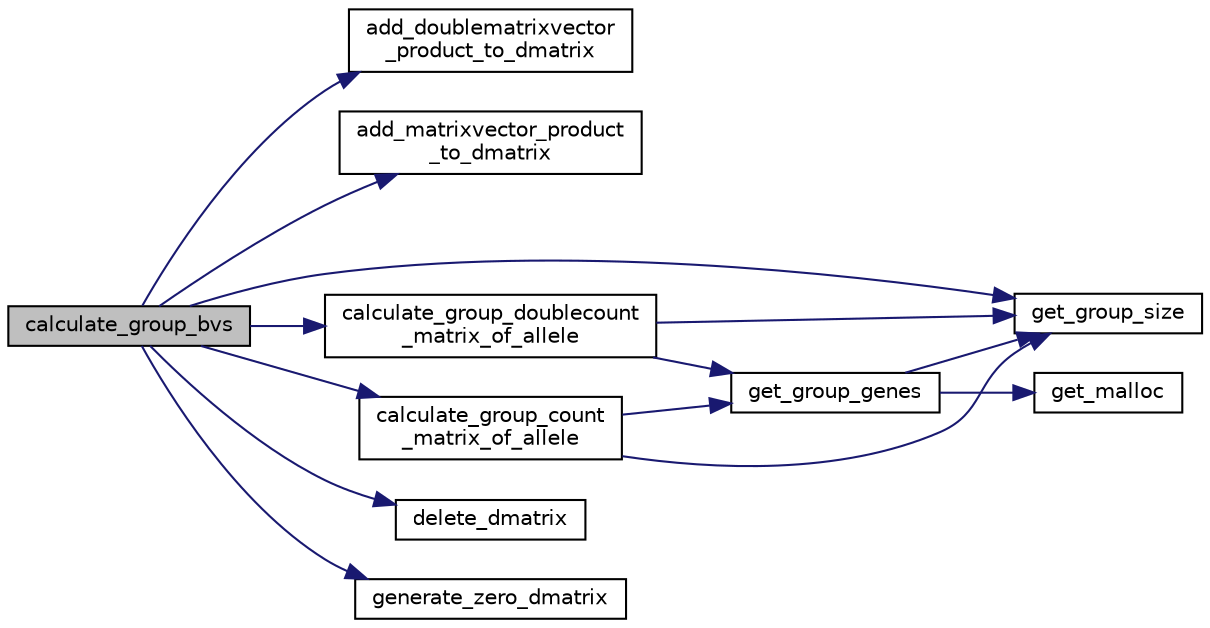 digraph "calculate_group_bvs"
{
 // LATEX_PDF_SIZE
  edge [fontname="Helvetica",fontsize="10",labelfontname="Helvetica",labelfontsize="10"];
  node [fontname="Helvetica",fontsize="10",shape=record];
  rankdir="LR";
  Node1 [label="calculate_group_bvs",height=0.2,width=0.4,color="black", fillcolor="grey75", style="filled", fontcolor="black",tooltip="Calculates the fitness metric/breeding value for each genotype in the AlleleMatrix in a certain group..."];
  Node1 -> Node2 [color="midnightblue",fontsize="10",style="solid",fontname="Helvetica"];
  Node2 [label="add_doublematrixvector\l_product_to_dmatrix",height=0.2,width=0.4,color="black", fillcolor="white", style="filled",URL="$group__maths.html#gad2c9cda1aab9679e0bfe3c88959213c6",tooltip="Multiply two sets of a DecimalMatrix and vector, and add both products to the first column of a provi..."];
  Node1 -> Node3 [color="midnightblue",fontsize="10",style="solid",fontname="Helvetica"];
  Node3 [label="add_matrixvector_product\l_to_dmatrix",height=0.2,width=0.4,color="black", fillcolor="white", style="filled",URL="$group__maths.html#gabb8addf721442aecdd7dca3dfd955c3c",tooltip="Multiply a DecimalMatrix to a vector, and add that product to the first column of a provided DecimalM..."];
  Node1 -> Node4 [color="midnightblue",fontsize="10",style="solid",fontname="Helvetica"];
  Node4 [label="calculate_group_count\l_matrix_of_allele",height=0.2,width=0.4,color="black", fillcolor="white", style="filled",URL="$group__calculators.html#gad86ea5492e6c1cf918d6449a9eb530de",tooltip="Calculates the number of times at each marker that a particular allele appears for each genotype in a..."];
  Node4 -> Node5 [color="midnightblue",fontsize="10",style="solid",fontname="Helvetica"];
  Node5 [label="get_group_genes",height=0.2,width=0.4,color="black", fillcolor="white", style="filled",URL="$group__getters.html#gab6a654922ed92b3a42e3e36ecea50d07",tooltip="Gets a shallow copy of the genes/alleles of each member of the group."];
  Node5 -> Node6 [color="midnightblue",fontsize="10",style="solid",fontname="Helvetica"];
  Node6 [label="get_group_size",height=0.2,width=0.4,color="black", fillcolor="white", style="filled",URL="$group__getters.html#gad6d2b66296cd80f5bfe303e06de7935c",tooltip="Function to count the number of genotypes that currently belong to the specified group."];
  Node5 -> Node7 [color="midnightblue",fontsize="10",style="solid",fontname="Helvetica"];
  Node7 [label="get_malloc",height=0.2,width=0.4,color="black", fillcolor="white", style="filled",URL="$group__supporters.html#ga08d9e7703e6779d2122baa4309fca0ab",tooltip="Replace calls to malloc direct with this function, which errors and exits with status 2 if memory all..."];
  Node4 -> Node6 [color="midnightblue",fontsize="10",style="solid",fontname="Helvetica"];
  Node1 -> Node8 [color="midnightblue",fontsize="10",style="solid",fontname="Helvetica"];
  Node8 [label="calculate_group_doublecount\l_matrix_of_allele",height=0.2,width=0.4,color="black", fillcolor="white", style="filled",URL="$group__calculators.html#ga0b2b686b9dde986b549f15d72fa4c919",tooltip="Calculates the number of times at each marker that two particular alleles appear for each genotype in..."];
  Node8 -> Node5 [color="midnightblue",fontsize="10",style="solid",fontname="Helvetica"];
  Node8 -> Node6 [color="midnightblue",fontsize="10",style="solid",fontname="Helvetica"];
  Node1 -> Node9 [color="midnightblue",fontsize="10",style="solid",fontname="Helvetica"];
  Node9 [label="delete_dmatrix",height=0.2,width=0.4,color="black", fillcolor="white", style="filled",URL="$group__deletors.html#gaaf6542d59034f88f9e1ec48e5f053c4a",tooltip="Deletes a DecimalMatrix and frees its memory."];
  Node1 -> Node10 [color="midnightblue",fontsize="10",style="solid",fontname="Helvetica"];
  Node10 [label="generate_zero_dmatrix",height=0.2,width=0.4,color="black", fillcolor="white", style="filled",URL="$group__maths.html#gabf3f578b0aa59d5b68ccd0738dd6a9d1",tooltip="Generates a matrix of c columns, r rows with all 0."];
  Node1 -> Node6 [color="midnightblue",fontsize="10",style="solid",fontname="Helvetica"];
}
